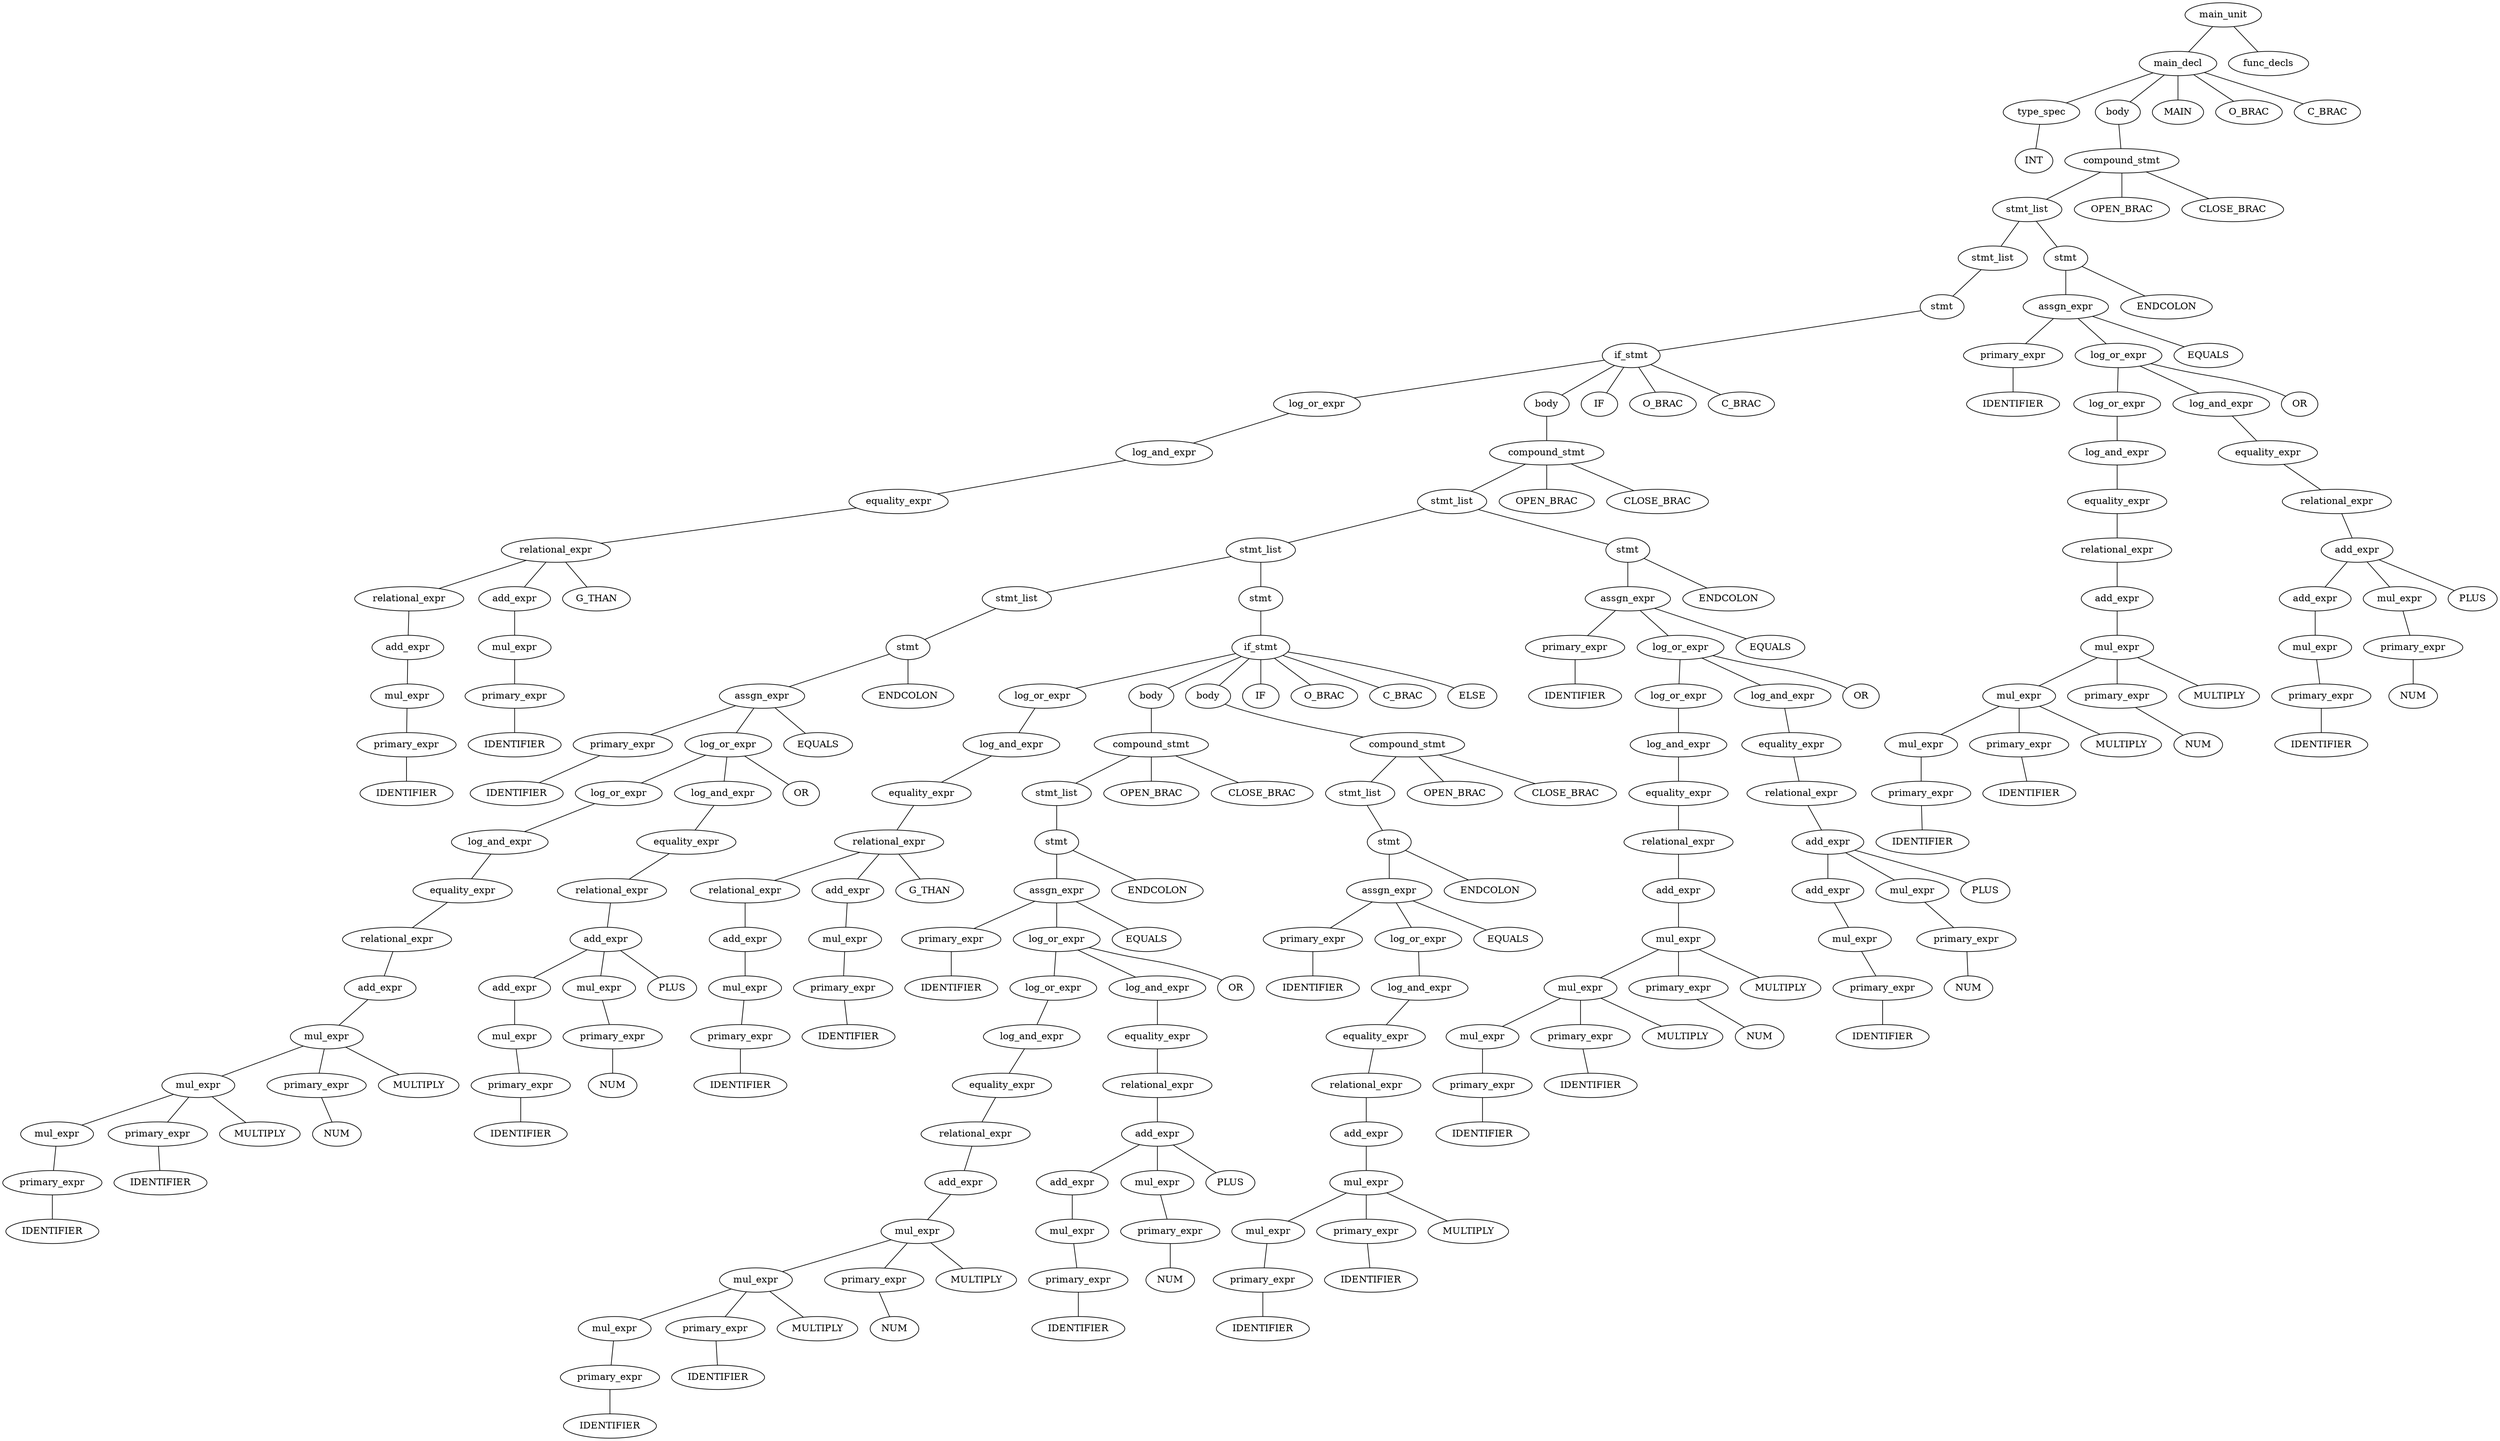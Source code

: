 strict graph G {
1 [label="type_spec"];
2 [label="INT"];
3 [label="primary_expr"];
4 [label="IDENTIFIER"];
5 [label="mul_expr"];
6 [label="add_expr"];
7 [label="relational_expr"];
8 [label="primary_expr"];
9 [label="IDENTIFIER"];
10 [label="mul_expr"];
11 [label="add_expr"];
12 [label="relational_expr"];
13 [label="G_THAN"];
14 [label="equality_expr"];
15 [label="log_and_expr"];
16 [label="log_or_expr"];
17 [label="primary_expr"];
18 [label="IDENTIFIER"];
19 [label="primary_expr"];
20 [label="IDENTIFIER"];
21 [label="mul_expr"];
22 [label="primary_expr"];
23 [label="IDENTIFIER"];
24 [label="mul_expr"];
25 [label="MULTIPLY"];
26 [label="primary_expr"];
27 [label="NUM"];
28 [label="mul_expr"];
29 [label="MULTIPLY"];
30 [label="add_expr"];
31 [label="relational_expr"];
32 [label="equality_expr"];
33 [label="log_and_expr"];
34 [label="log_or_expr"];
35 [label="primary_expr"];
36 [label="IDENTIFIER"];
37 [label="mul_expr"];
38 [label="add_expr"];
39 [label="primary_expr"];
40 [label="NUM"];
41 [label="mul_expr"];
42 [label="add_expr"];
43 [label="PLUS"];
44 [label="relational_expr"];
45 [label="equality_expr"];
46 [label="log_and_expr"];
47 [label="log_or_expr"];
48 [label="OR"];
49 [label="assgn_expr"];
50 [label="EQUALS"];
51 [label="stmt"];
52 [label="ENDCOLON"];
53 [label="stmt_list"];
54 [label="primary_expr"];
55 [label="IDENTIFIER"];
56 [label="mul_expr"];
57 [label="add_expr"];
58 [label="relational_expr"];
59 [label="primary_expr"];
60 [label="IDENTIFIER"];
61 [label="mul_expr"];
62 [label="add_expr"];
63 [label="relational_expr"];
64 [label="G_THAN"];
65 [label="equality_expr"];
66 [label="log_and_expr"];
67 [label="log_or_expr"];
68 [label="primary_expr"];
69 [label="IDENTIFIER"];
70 [label="primary_expr"];
71 [label="IDENTIFIER"];
72 [label="mul_expr"];
73 [label="primary_expr"];
74 [label="IDENTIFIER"];
75 [label="mul_expr"];
76 [label="MULTIPLY"];
77 [label="primary_expr"];
78 [label="NUM"];
79 [label="mul_expr"];
80 [label="MULTIPLY"];
81 [label="add_expr"];
82 [label="relational_expr"];
83 [label="equality_expr"];
84 [label="log_and_expr"];
85 [label="log_or_expr"];
86 [label="primary_expr"];
87 [label="IDENTIFIER"];
88 [label="mul_expr"];
89 [label="add_expr"];
90 [label="primary_expr"];
91 [label="NUM"];
92 [label="mul_expr"];
93 [label="add_expr"];
94 [label="PLUS"];
95 [label="relational_expr"];
96 [label="equality_expr"];
97 [label="log_and_expr"];
98 [label="log_or_expr"];
99 [label="OR"];
100 [label="assgn_expr"];
101 [label="EQUALS"];
102 [label="stmt"];
103 [label="ENDCOLON"];
104 [label="stmt_list"];
105 [label="compound_stmt"];
106 [label="OPEN_BRAC"];
107 [label="CLOSE_BRAC"];
108 [label="body"];
109 [label="primary_expr"];
110 [label="IDENTIFIER"];
111 [label="primary_expr"];
112 [label="IDENTIFIER"];
113 [label="mul_expr"];
114 [label="primary_expr"];
115 [label="IDENTIFIER"];
116 [label="mul_expr"];
117 [label="MULTIPLY"];
118 [label="add_expr"];
119 [label="relational_expr"];
120 [label="equality_expr"];
121 [label="log_and_expr"];
122 [label="log_or_expr"];
123 [label="assgn_expr"];
124 [label="EQUALS"];
125 [label="stmt"];
126 [label="ENDCOLON"];
127 [label="stmt_list"];
128 [label="compound_stmt"];
129 [label="OPEN_BRAC"];
130 [label="CLOSE_BRAC"];
131 [label="body"];
132 [label="if_stmt"];
133 [label="IF"];
134 [label="O_BRAC"];
135 [label="C_BRAC"];
136 [label="ELSE"];
137 [label="stmt"];
138 [label="stmt_list"];
139 [label="primary_expr"];
140 [label="IDENTIFIER"];
141 [label="primary_expr"];
142 [label="IDENTIFIER"];
143 [label="mul_expr"];
144 [label="primary_expr"];
145 [label="IDENTIFIER"];
146 [label="mul_expr"];
147 [label="MULTIPLY"];
148 [label="primary_expr"];
149 [label="NUM"];
150 [label="mul_expr"];
151 [label="MULTIPLY"];
152 [label="add_expr"];
153 [label="relational_expr"];
154 [label="equality_expr"];
155 [label="log_and_expr"];
156 [label="log_or_expr"];
157 [label="primary_expr"];
158 [label="IDENTIFIER"];
159 [label="mul_expr"];
160 [label="add_expr"];
161 [label="primary_expr"];
162 [label="NUM"];
163 [label="mul_expr"];
164 [label="add_expr"];
165 [label="PLUS"];
166 [label="relational_expr"];
167 [label="equality_expr"];
168 [label="log_and_expr"];
169 [label="log_or_expr"];
170 [label="OR"];
171 [label="assgn_expr"];
172 [label="EQUALS"];
173 [label="stmt"];
174 [label="ENDCOLON"];
175 [label="stmt_list"];
176 [label="compound_stmt"];
177 [label="OPEN_BRAC"];
178 [label="CLOSE_BRAC"];
179 [label="body"];
180 [label="if_stmt"];
181 [label="IF"];
182 [label="O_BRAC"];
183 [label="C_BRAC"];
184 [label="stmt"];
185 [label="stmt_list"];
186 [label="primary_expr"];
187 [label="IDENTIFIER"];
188 [label="primary_expr"];
189 [label="IDENTIFIER"];
190 [label="mul_expr"];
191 [label="primary_expr"];
192 [label="IDENTIFIER"];
193 [label="mul_expr"];
194 [label="MULTIPLY"];
195 [label="primary_expr"];
196 [label="NUM"];
197 [label="mul_expr"];
198 [label="MULTIPLY"];
199 [label="add_expr"];
200 [label="relational_expr"];
201 [label="equality_expr"];
202 [label="log_and_expr"];
203 [label="log_or_expr"];
204 [label="primary_expr"];
205 [label="IDENTIFIER"];
206 [label="mul_expr"];
207 [label="add_expr"];
208 [label="primary_expr"];
209 [label="NUM"];
210 [label="mul_expr"];
211 [label="add_expr"];
212 [label="PLUS"];
213 [label="relational_expr"];
214 [label="equality_expr"];
215 [label="log_and_expr"];
216 [label="log_or_expr"];
217 [label="OR"];
218 [label="assgn_expr"];
219 [label="EQUALS"];
220 [label="stmt"];
221 [label="ENDCOLON"];
222 [label="stmt_list"];
223 [label="compound_stmt"];
224 [label="OPEN_BRAC"];
225 [label="CLOSE_BRAC"];
226 [label="body"];
227 [label="MAIN"];
228 [label="O_BRAC"];
229 [label="C_BRAC"];
230 [label="main_decl"];
231 [label="func_decls"];
232 [label="main_unit"];
1--2 ;
3--4 ;
5--3 ;
6--5 ;
7--6 ;
8--9 ;
10--8 ;
11--10 ;
12--7, 13, 11 ;
14--12 ;
15--14 ;
16--15 ;
17--18 ;
19--20 ;
21--19 ;
22--23 ;
24--21, 25, 22 ;
26--27 ;
28--24, 29, 26 ;
30--28 ;
31--30 ;
32--31 ;
33--32 ;
34--33 ;
35--36 ;
37--35 ;
38--37 ;
39--40 ;
41--39 ;
42--38, 43, 41 ;
44--42 ;
45--44 ;
46--45 ;
47--34, 48, 46 ;
49--17, 50, 47 ;
51--49, 52 ;
53--51 ;
54--55 ;
56--54 ;
57--56 ;
58--57 ;
59--60 ;
61--59 ;
62--61 ;
63--58, 64, 62 ;
65--63 ;
66--65 ;
67--66 ;
68--69 ;
70--71 ;
72--70 ;
73--74 ;
75--72, 76, 73 ;
77--78 ;
79--75, 80, 77 ;
81--79 ;
82--81 ;
83--82 ;
84--83 ;
85--84 ;
86--87 ;
88--86 ;
89--88 ;
90--91 ;
92--90 ;
93--89, 94, 92 ;
95--93 ;
96--95 ;
97--96 ;
98--85, 99, 97 ;
100--68, 101, 98 ;
102--100, 103 ;
104--102 ;
105--106, 104, 107 ;
108--105 ;
109--110 ;
111--112 ;
113--111 ;
114--115 ;
116--113, 117, 114 ;
118--116 ;
119--118 ;
120--119 ;
121--120 ;
122--121 ;
123--109, 124, 122 ;
125--123, 126 ;
127--125 ;
128--129, 127, 130 ;
131--128 ;
132--133, 134, 67, 135, 108, 136, 131 ;
137--132 ;
138--53, 137 ;
139--140 ;
141--142 ;
143--141 ;
144--145 ;
146--143, 147, 144 ;
148--149 ;
150--146, 151, 148 ;
152--150 ;
153--152 ;
154--153 ;
155--154 ;
156--155 ;
157--158 ;
159--157 ;
160--159 ;
161--162 ;
163--161 ;
164--160, 165, 163 ;
166--164 ;
167--166 ;
168--167 ;
169--156, 170, 168 ;
171--139, 172, 169 ;
173--171, 174 ;
175--138, 173 ;
176--177, 175, 178 ;
179--176 ;
180--181, 182, 16, 183, 179 ;
184--180 ;
185--184 ;
186--187 ;
188--189 ;
190--188 ;
191--192 ;
193--190, 194, 191 ;
195--196 ;
197--193, 198, 195 ;
199--197 ;
200--199 ;
201--200 ;
202--201 ;
203--202 ;
204--205 ;
206--204 ;
207--206 ;
208--209 ;
210--208 ;
211--207, 212, 210 ;
213--211 ;
214--213 ;
215--214 ;
216--203, 217, 215 ;
218--186, 219, 216 ;
220--218, 221 ;
222--185, 220 ;
223--224, 222, 225 ;
226--223 ;
230--1, 227, 228, 229, 226 ;
232--231, 230 ;

}
